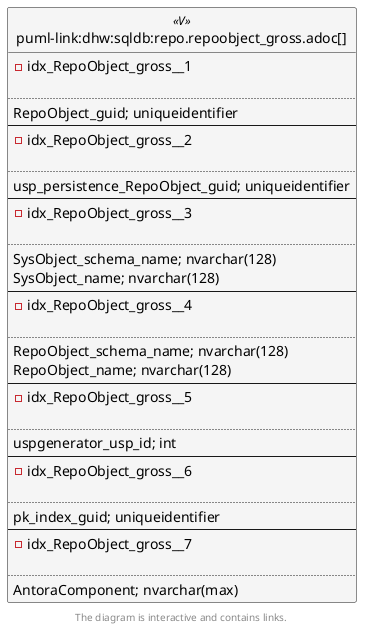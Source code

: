 @startuml
left to right direction
'top to bottom direction
hide circle
'avoide "." issues:
set namespaceSeparator none


skinparam class {
  BackgroundColor White
  BackgroundColor<<FN>> Yellow
  BackgroundColor<<FS>> Yellow
  BackgroundColor<<FT>> LightGray
  BackgroundColor<<IF>> Yellow
  BackgroundColor<<IS>> Yellow
  BackgroundColor<<P>> Aqua
  BackgroundColor<<PC>> Aqua
  BackgroundColor<<SN>> Yellow
  BackgroundColor<<SO>> SlateBlue
  BackgroundColor<<TF>> LightGray
  BackgroundColor<<TR>> Tomato
  BackgroundColor<<U>> White
  BackgroundColor<<V>> WhiteSmoke
  BackgroundColor<<X>> Aqua
  BackgroundColor<<external>> AliceBlue
}


entity "puml-link:dhw:sqldb:repo.repoobject_gross.adoc[]" as repo.RepoObject_gross << V >> {
- idx_RepoObject_gross__1

..
RepoObject_guid; uniqueidentifier
--
- idx_RepoObject_gross__2

..
usp_persistence_RepoObject_guid; uniqueidentifier
--
- idx_RepoObject_gross__3

..
SysObject_schema_name; nvarchar(128)
SysObject_name; nvarchar(128)
--
- idx_RepoObject_gross__4

..
RepoObject_schema_name; nvarchar(128)
RepoObject_name; nvarchar(128)
--
- idx_RepoObject_gross__5

..
uspgenerator_usp_id; int
--
- idx_RepoObject_gross__6

..
pk_index_guid; uniqueidentifier
--
- idx_RepoObject_gross__7

..
AntoraComponent; nvarchar(max)
}

footer The diagram is interactive and contains links.
@enduml

